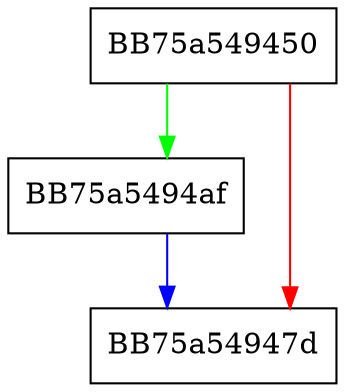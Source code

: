 digraph RpfAPI_CRC64 {
  node [shape="box"];
  graph [splines=ortho];
  BB75a549450 -> BB75a5494af [color="green"];
  BB75a549450 -> BB75a54947d [color="red"];
  BB75a5494af -> BB75a54947d [color="blue"];
}